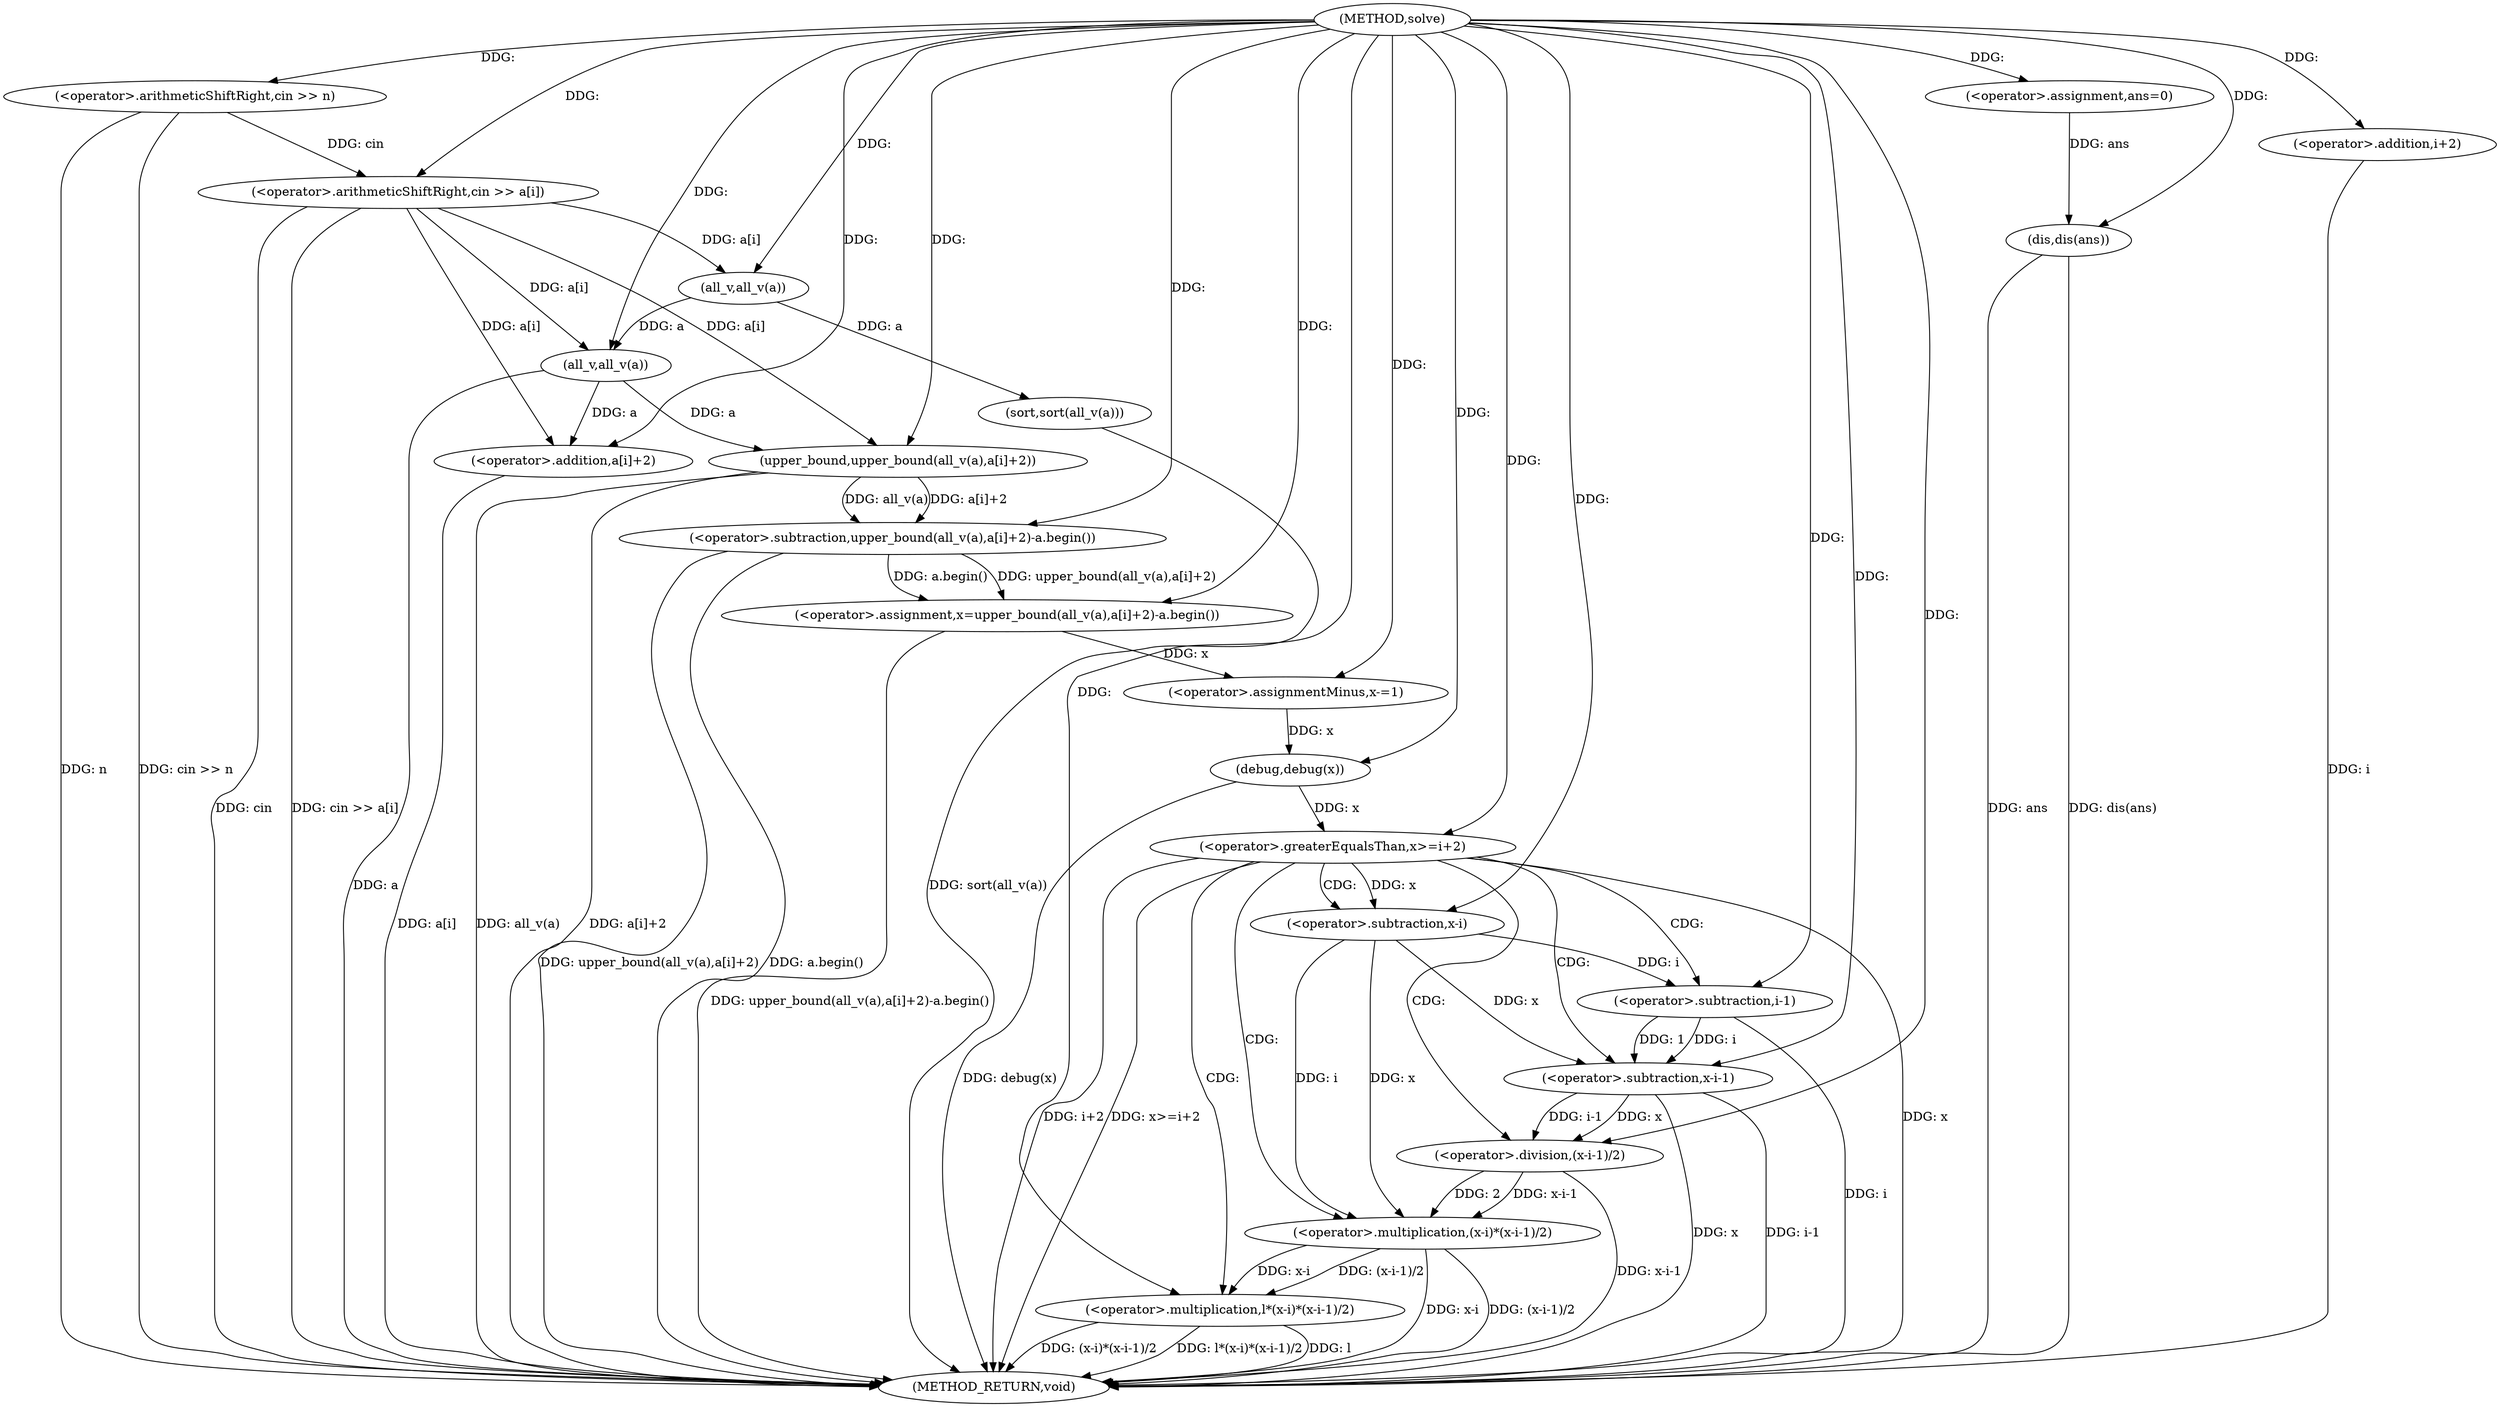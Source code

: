 digraph "solve" {  
"1000213" [label = "(METHOD,solve)" ]
"1000273" [label = "(METHOD_RETURN,void)" ]
"1000216" [label = "(<operator>.arithmeticShiftRight,cin >> n)" ]
"1000220" [label = "(<operator>.arithmeticShiftRight,cin >> a[i])" ]
"1000225" [label = "(sort,sort(all_v(a)))" ]
"1000229" [label = "(<operator>.assignment,ans=0)" ]
"1000271" [label = "(dis,dis(ans))" ]
"1000234" [label = "(<operator>.assignment,x=upper_bound(all_v(a),a[i]+2)-a.begin())" ]
"1000246" [label = "(<operator>.assignmentMinus,x-=1)" ]
"1000249" [label = "(debug,debug(x))" ]
"1000226" [label = "(all_v,all_v(a))" ]
"1000252" [label = "(<operator>.greaterEqualsThan,x>=i+2)" ]
"1000236" [label = "(<operator>.subtraction,upper_bound(all_v(a),a[i]+2)-a.begin())" ]
"1000258" [label = "(<operator>.multiplication,l*(x-i)*(x-i-1)/2)" ]
"1000237" [label = "(upper_bound,upper_bound(all_v(a),a[i]+2))" ]
"1000254" [label = "(<operator>.addition,i+2)" ]
"1000238" [label = "(all_v,all_v(a))" ]
"1000240" [label = "(<operator>.addition,a[i]+2)" ]
"1000260" [label = "(<operator>.multiplication,(x-i)*(x-i-1)/2)" ]
"1000261" [label = "(<operator>.subtraction,x-i)" ]
"1000264" [label = "(<operator>.division,(x-i-1)/2)" ]
"1000265" [label = "(<operator>.subtraction,x-i-1)" ]
"1000267" [label = "(<operator>.subtraction,i-1)" ]
  "1000216" -> "1000273"  [ label = "DDG: n"] 
  "1000216" -> "1000273"  [ label = "DDG: cin >> n"] 
  "1000220" -> "1000273"  [ label = "DDG: cin"] 
  "1000220" -> "1000273"  [ label = "DDG: cin >> a[i]"] 
  "1000225" -> "1000273"  [ label = "DDG: sort(all_v(a))"] 
  "1000238" -> "1000273"  [ label = "DDG: a"] 
  "1000237" -> "1000273"  [ label = "DDG: all_v(a)"] 
  "1000240" -> "1000273"  [ label = "DDG: a[i]"] 
  "1000237" -> "1000273"  [ label = "DDG: a[i]+2"] 
  "1000236" -> "1000273"  [ label = "DDG: upper_bound(all_v(a),a[i]+2)"] 
  "1000236" -> "1000273"  [ label = "DDG: a.begin()"] 
  "1000234" -> "1000273"  [ label = "DDG: upper_bound(all_v(a),a[i]+2)-a.begin()"] 
  "1000249" -> "1000273"  [ label = "DDG: debug(x)"] 
  "1000252" -> "1000273"  [ label = "DDG: x"] 
  "1000254" -> "1000273"  [ label = "DDG: i"] 
  "1000252" -> "1000273"  [ label = "DDG: i+2"] 
  "1000252" -> "1000273"  [ label = "DDG: x>=i+2"] 
  "1000260" -> "1000273"  [ label = "DDG: x-i"] 
  "1000265" -> "1000273"  [ label = "DDG: x"] 
  "1000267" -> "1000273"  [ label = "DDG: i"] 
  "1000265" -> "1000273"  [ label = "DDG: i-1"] 
  "1000264" -> "1000273"  [ label = "DDG: x-i-1"] 
  "1000260" -> "1000273"  [ label = "DDG: (x-i-1)/2"] 
  "1000258" -> "1000273"  [ label = "DDG: (x-i)*(x-i-1)/2"] 
  "1000258" -> "1000273"  [ label = "DDG: l*(x-i)*(x-i-1)/2"] 
  "1000271" -> "1000273"  [ label = "DDG: ans"] 
  "1000271" -> "1000273"  [ label = "DDG: dis(ans)"] 
  "1000258" -> "1000273"  [ label = "DDG: l"] 
  "1000213" -> "1000229"  [ label = "DDG: "] 
  "1000213" -> "1000216"  [ label = "DDG: "] 
  "1000216" -> "1000220"  [ label = "DDG: cin"] 
  "1000213" -> "1000220"  [ label = "DDG: "] 
  "1000226" -> "1000225"  [ label = "DDG: a"] 
  "1000236" -> "1000234"  [ label = "DDG: a.begin()"] 
  "1000236" -> "1000234"  [ label = "DDG: upper_bound(all_v(a),a[i]+2)"] 
  "1000213" -> "1000246"  [ label = "DDG: "] 
  "1000229" -> "1000271"  [ label = "DDG: ans"] 
  "1000213" -> "1000271"  [ label = "DDG: "] 
  "1000220" -> "1000226"  [ label = "DDG: a[i]"] 
  "1000213" -> "1000226"  [ label = "DDG: "] 
  "1000213" -> "1000234"  [ label = "DDG: "] 
  "1000234" -> "1000246"  [ label = "DDG: x"] 
  "1000246" -> "1000249"  [ label = "DDG: x"] 
  "1000213" -> "1000249"  [ label = "DDG: "] 
  "1000237" -> "1000236"  [ label = "DDG: all_v(a)"] 
  "1000237" -> "1000236"  [ label = "DDG: a[i]+2"] 
  "1000213" -> "1000236"  [ label = "DDG: "] 
  "1000249" -> "1000252"  [ label = "DDG: x"] 
  "1000213" -> "1000252"  [ label = "DDG: "] 
  "1000238" -> "1000237"  [ label = "DDG: a"] 
  "1000213" -> "1000237"  [ label = "DDG: "] 
  "1000220" -> "1000237"  [ label = "DDG: a[i]"] 
  "1000213" -> "1000254"  [ label = "DDG: "] 
  "1000213" -> "1000258"  [ label = "DDG: "] 
  "1000260" -> "1000258"  [ label = "DDG: x-i"] 
  "1000260" -> "1000258"  [ label = "DDG: (x-i-1)/2"] 
  "1000220" -> "1000238"  [ label = "DDG: a[i]"] 
  "1000226" -> "1000238"  [ label = "DDG: a"] 
  "1000213" -> "1000238"  [ label = "DDG: "] 
  "1000220" -> "1000240"  [ label = "DDG: a[i]"] 
  "1000238" -> "1000240"  [ label = "DDG: a"] 
  "1000213" -> "1000240"  [ label = "DDG: "] 
  "1000261" -> "1000260"  [ label = "DDG: i"] 
  "1000261" -> "1000260"  [ label = "DDG: x"] 
  "1000264" -> "1000260"  [ label = "DDG: 2"] 
  "1000264" -> "1000260"  [ label = "DDG: x-i-1"] 
  "1000252" -> "1000261"  [ label = "DDG: x"] 
  "1000213" -> "1000261"  [ label = "DDG: "] 
  "1000265" -> "1000264"  [ label = "DDG: i-1"] 
  "1000265" -> "1000264"  [ label = "DDG: x"] 
  "1000213" -> "1000264"  [ label = "DDG: "] 
  "1000261" -> "1000265"  [ label = "DDG: x"] 
  "1000213" -> "1000265"  [ label = "DDG: "] 
  "1000267" -> "1000265"  [ label = "DDG: 1"] 
  "1000267" -> "1000265"  [ label = "DDG: i"] 
  "1000261" -> "1000267"  [ label = "DDG: i"] 
  "1000213" -> "1000267"  [ label = "DDG: "] 
  "1000252" -> "1000260"  [ label = "CDG: "] 
  "1000252" -> "1000258"  [ label = "CDG: "] 
  "1000252" -> "1000264"  [ label = "CDG: "] 
  "1000252" -> "1000261"  [ label = "CDG: "] 
  "1000252" -> "1000267"  [ label = "CDG: "] 
  "1000252" -> "1000265"  [ label = "CDG: "] 
}
